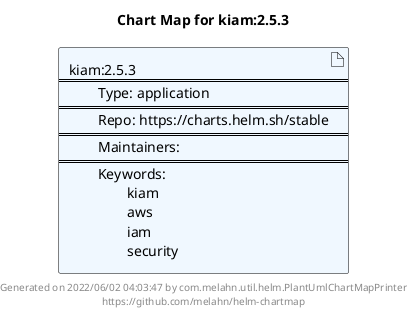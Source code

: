 @startuml
skinparam linetype ortho
skinparam backgroundColor white
skinparam usecaseBorderColor black
skinparam usecaseArrowColor LightSlateGray
skinparam artifactBorderColor black
skinparam artifactArrowColor LightSlateGray

title Chart Map for kiam:2.5.3

'There is one referenced Helm Chart
artifact "kiam:2.5.3\n====\n\tType: application\n====\n\tRepo: https://charts.helm.sh/stable\n====\n\tMaintainers: \n====\n\tKeywords: \n\t\tkiam\n\t\taws\n\t\tiam\n\t\tsecurity" as kiam_2_5_3 #AliceBlue

'There are 0 referenced Docker Images

'Chart Dependencies

center footer Generated on 2022/06/02 04:03:47 by com.melahn.util.helm.PlantUmlChartMapPrinter\nhttps://github.com/melahn/helm-chartmap
@enduml
